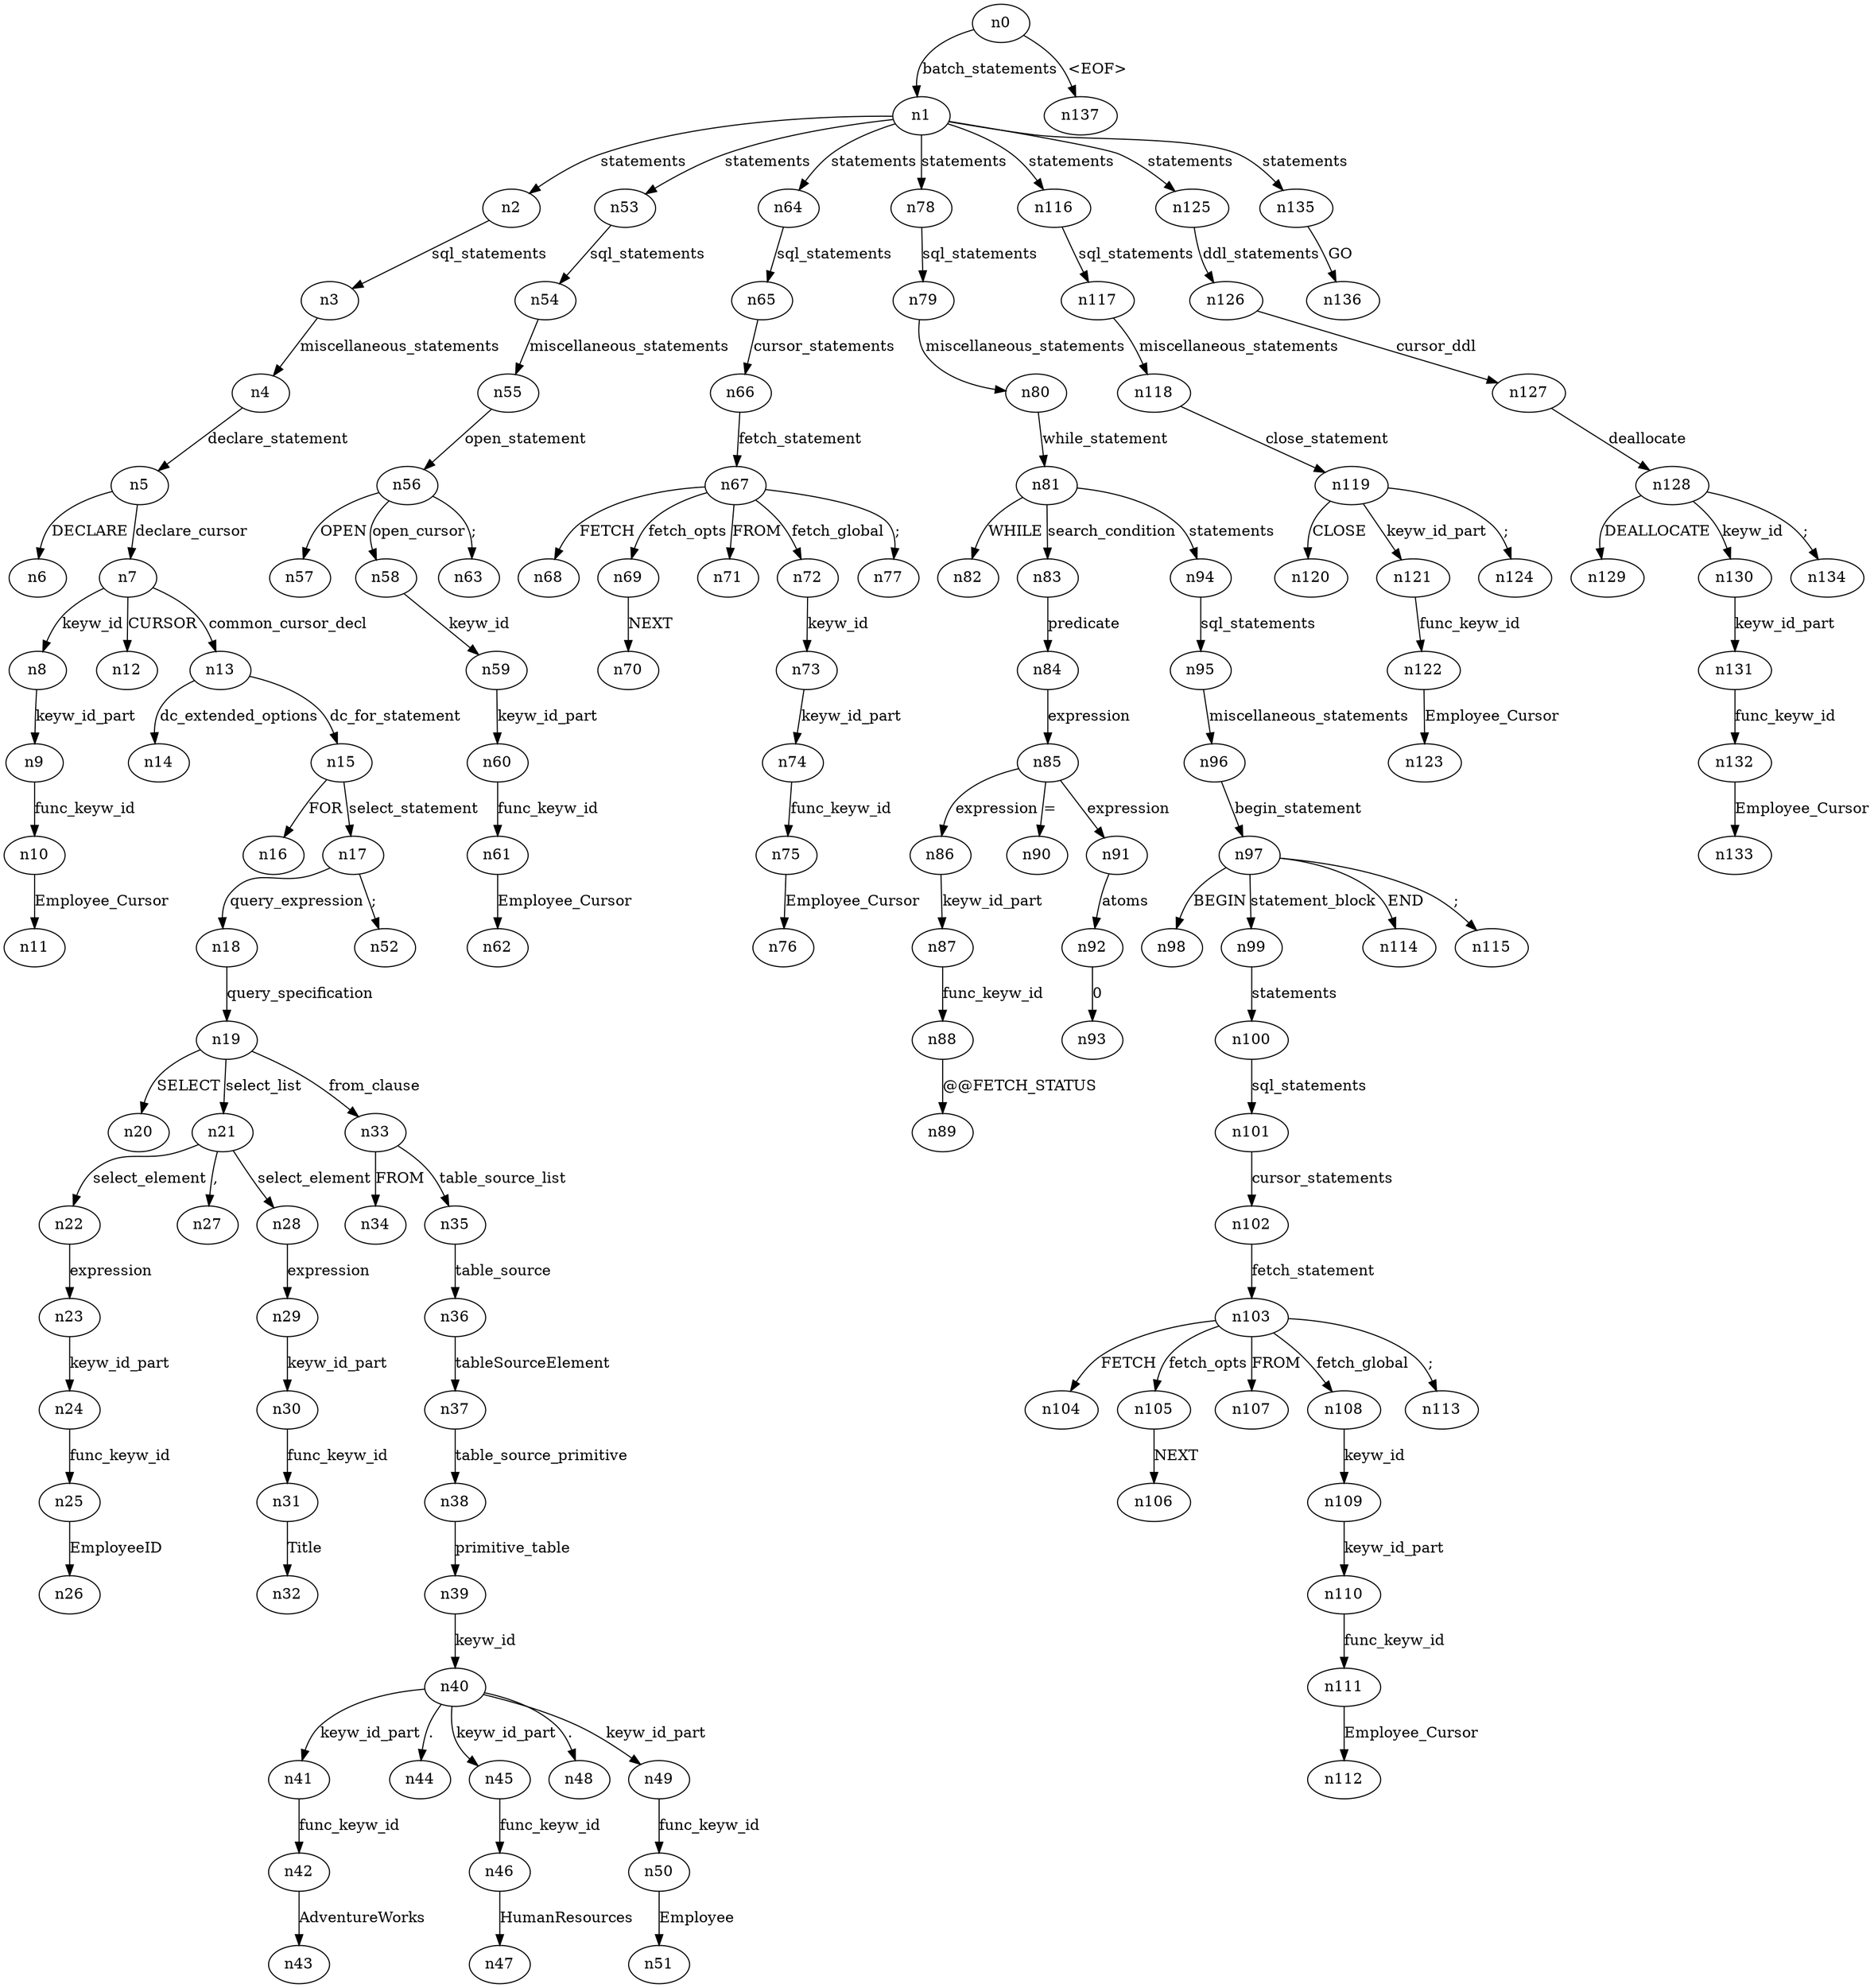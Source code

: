 digraph ParseTree {
  n0 -> n1 [label="batch_statements"];
  n1 -> n2 [label="statements"];
  n2 -> n3 [label="sql_statements"];
  n3 -> n4 [label="miscellaneous_statements"];
  n4 -> n5 [label="declare_statement"];
  n5 -> n6 [label="DECLARE"];
  n5 -> n7 [label="declare_cursor"];
  n7 -> n8 [label="keyw_id"];
  n8 -> n9 [label="keyw_id_part"];
  n9 -> n10 [label="func_keyw_id"];
  n10 -> n11 [label="Employee_Cursor"];
  n7 -> n12 [label="CURSOR"];
  n7 -> n13 [label="common_cursor_decl"];
  n13 -> n14 [label="dc_extended_options"];
  n13 -> n15 [label="dc_for_statement"];
  n15 -> n16 [label="FOR"];
  n15 -> n17 [label="select_statement"];
  n17 -> n18 [label="query_expression"];
  n18 -> n19 [label="query_specification"];
  n19 -> n20 [label="SELECT"];
  n19 -> n21 [label="select_list"];
  n21 -> n22 [label="select_element"];
  n22 -> n23 [label="expression"];
  n23 -> n24 [label="keyw_id_part"];
  n24 -> n25 [label="func_keyw_id"];
  n25 -> n26 [label="EmployeeID"];
  n21 -> n27 [label=","];
  n21 -> n28 [label="select_element"];
  n28 -> n29 [label="expression"];
  n29 -> n30 [label="keyw_id_part"];
  n30 -> n31 [label="func_keyw_id"];
  n31 -> n32 [label="Title"];
  n19 -> n33 [label="from_clause"];
  n33 -> n34 [label="FROM"];
  n33 -> n35 [label="table_source_list"];
  n35 -> n36 [label="table_source"];
  n36 -> n37 [label="tableSourceElement"];
  n37 -> n38 [label="table_source_primitive"];
  n38 -> n39 [label="primitive_table"];
  n39 -> n40 [label="keyw_id"];
  n40 -> n41 [label="keyw_id_part"];
  n41 -> n42 [label="func_keyw_id"];
  n42 -> n43 [label="AdventureWorks"];
  n40 -> n44 [label="."];
  n40 -> n45 [label="keyw_id_part"];
  n45 -> n46 [label="func_keyw_id"];
  n46 -> n47 [label="HumanResources"];
  n40 -> n48 [label="."];
  n40 -> n49 [label="keyw_id_part"];
  n49 -> n50 [label="func_keyw_id"];
  n50 -> n51 [label="Employee"];
  n17 -> n52 [label=";"];
  n1 -> n53 [label="statements"];
  n53 -> n54 [label="sql_statements"];
  n54 -> n55 [label="miscellaneous_statements"];
  n55 -> n56 [label="open_statement"];
  n56 -> n57 [label="OPEN"];
  n56 -> n58 [label="open_cursor"];
  n58 -> n59 [label="keyw_id"];
  n59 -> n60 [label="keyw_id_part"];
  n60 -> n61 [label="func_keyw_id"];
  n61 -> n62 [label="Employee_Cursor"];
  n56 -> n63 [label=";"];
  n1 -> n64 [label="statements"];
  n64 -> n65 [label="sql_statements"];
  n65 -> n66 [label="cursor_statements"];
  n66 -> n67 [label="fetch_statement"];
  n67 -> n68 [label="FETCH"];
  n67 -> n69 [label="fetch_opts"];
  n69 -> n70 [label="NEXT"];
  n67 -> n71 [label="FROM"];
  n67 -> n72 [label="fetch_global"];
  n72 -> n73 [label="keyw_id"];
  n73 -> n74 [label="keyw_id_part"];
  n74 -> n75 [label="func_keyw_id"];
  n75 -> n76 [label="Employee_Cursor"];
  n67 -> n77 [label=";"];
  n1 -> n78 [label="statements"];
  n78 -> n79 [label="sql_statements"];
  n79 -> n80 [label="miscellaneous_statements"];
  n80 -> n81 [label="while_statement"];
  n81 -> n82 [label="WHILE"];
  n81 -> n83 [label="search_condition"];
  n83 -> n84 [label="predicate"];
  n84 -> n85 [label="expression"];
  n85 -> n86 [label="expression"];
  n86 -> n87 [label="keyw_id_part"];
  n87 -> n88 [label="func_keyw_id"];
  n88 -> n89 [label="@@FETCH_STATUS"];
  n85 -> n90 [label="="];
  n85 -> n91 [label="expression"];
  n91 -> n92 [label="atoms"];
  n92 -> n93 [label="0"];
  n81 -> n94 [label="statements"];
  n94 -> n95 [label="sql_statements"];
  n95 -> n96 [label="miscellaneous_statements"];
  n96 -> n97 [label="begin_statement"];
  n97 -> n98 [label="BEGIN"];
  n97 -> n99 [label="statement_block"];
  n99 -> n100 [label="statements"];
  n100 -> n101 [label="sql_statements"];
  n101 -> n102 [label="cursor_statements"];
  n102 -> n103 [label="fetch_statement"];
  n103 -> n104 [label="FETCH"];
  n103 -> n105 [label="fetch_opts"];
  n105 -> n106 [label="NEXT"];
  n103 -> n107 [label="FROM"];
  n103 -> n108 [label="fetch_global"];
  n108 -> n109 [label="keyw_id"];
  n109 -> n110 [label="keyw_id_part"];
  n110 -> n111 [label="func_keyw_id"];
  n111 -> n112 [label="Employee_Cursor"];
  n103 -> n113 [label=";"];
  n97 -> n114 [label="END"];
  n97 -> n115 [label=";"];
  n1 -> n116 [label="statements"];
  n116 -> n117 [label="sql_statements"];
  n117 -> n118 [label="miscellaneous_statements"];
  n118 -> n119 [label="close_statement"];
  n119 -> n120 [label="CLOSE"];
  n119 -> n121 [label="keyw_id_part"];
  n121 -> n122 [label="func_keyw_id"];
  n122 -> n123 [label="Employee_Cursor"];
  n119 -> n124 [label=";"];
  n1 -> n125 [label="statements"];
  n125 -> n126 [label="ddl_statements"];
  n126 -> n127 [label="cursor_ddl"];
  n127 -> n128 [label="deallocate"];
  n128 -> n129 [label="DEALLOCATE"];
  n128 -> n130 [label="keyw_id"];
  n130 -> n131 [label="keyw_id_part"];
  n131 -> n132 [label="func_keyw_id"];
  n132 -> n133 [label="Employee_Cursor"];
  n128 -> n134 [label=";"];
  n1 -> n135 [label="statements"];
  n135 -> n136 [label="GO"];
  n0 -> n137 [label="<EOF>"];
}